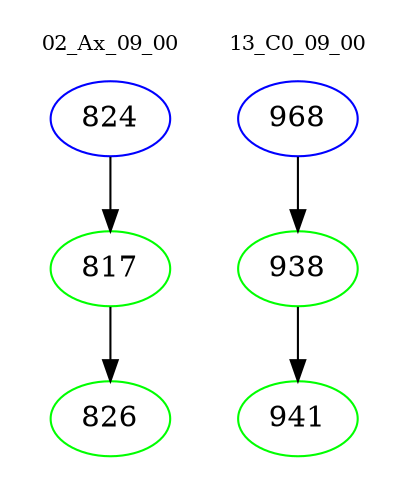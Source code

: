 digraph{
subgraph cluster_0 {
color = white
label = "02_Ax_09_00";
fontsize=10;
T0_824 [label="824", color="blue"]
T0_824 -> T0_817 [color="black"]
T0_817 [label="817", color="green"]
T0_817 -> T0_826 [color="black"]
T0_826 [label="826", color="green"]
}
subgraph cluster_1 {
color = white
label = "13_C0_09_00";
fontsize=10;
T1_968 [label="968", color="blue"]
T1_968 -> T1_938 [color="black"]
T1_938 [label="938", color="green"]
T1_938 -> T1_941 [color="black"]
T1_941 [label="941", color="green"]
}
}
